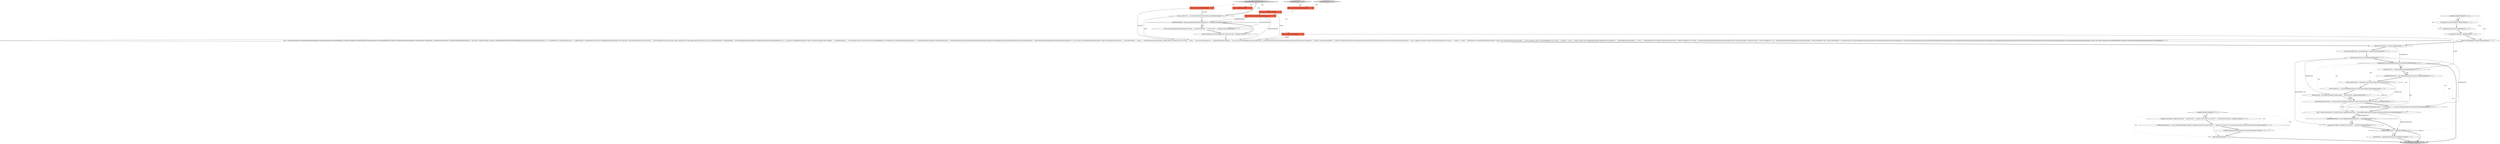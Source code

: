 digraph {
0 [style = filled, label = "final AssignVMCmd cmd@@@2@@@['1', '1', '0']", fillcolor = tomato, shape = box image = "AAA0AAABBB1BBB"];
30 [style = filled, label = "final Long vlanId@@@2@@@['0', '0', '1']", fillcolor = tomato, shape = box image = "AAA0AAABBB3BBB"];
17 [style = filled, label = "Account callerAccount = CallContext.current().getCallingAccount()@@@90@@@['0', '0', '1']", fillcolor = white, shape = ellipse image = "AAA0AAABBB3BBB"];
2 [style = filled, label = "moveVMToUser['0', '1', '0']", fillcolor = lightgray, shape = diamond image = "AAA0AAABBB2BBB"];
15 [style = filled, label = "throw e@@@108@@@['0', '0', '1']", fillcolor = white, shape = ellipse image = "AAA0AAABBB3BBB"];
33 [style = filled, label = "return true@@@111@@@['0', '0', '1']", fillcolor = lightgray, shape = ellipse image = "AAA0AAABBB3BBB"];
23 [style = filled, label = "boolean createNetwork = pair.first()@@@84@@@['0', '0', '1']", fillcolor = white, shape = ellipse image = "AAA0AAABBB3BBB"];
7 [style = filled, label = "ReservationContext context = new ReservationContextImpl(UUID.randomUUID().toString(),journal,callerUser,callerAccount)@@@93@@@['0', '0', '1']", fillcolor = white, shape = ellipse image = "AAA0AAABBB3BBB"];
16 [style = filled, label = "throw new InvalidParameterValueException(\"Network \" + guestNetworkFinal + \" is not of a type \" + TrafficType.Guest)@@@5@@@['0', '0', '1']", fillcolor = white, shape = ellipse image = "AAA0AAABBB3BBB"];
24 [style = filled, label = "UserVO callerUser = _userDao.findById(CallContext.current().getCallingUserId())@@@91@@@['0', '0', '1']", fillcolor = white, shape = ellipse image = "AAA0AAABBB3BBB"];
26 [style = filled, label = "associateIpAddressListToAccount['0', '0', '1']", fillcolor = lightgray, shape = diamond image = "AAA0AAABBB3BBB"];
20 [style = filled, label = "s_logger.warn(\"Failed to implement the network \" + guestNetwork)@@@98@@@['0', '0', '1']", fillcolor = white, shape = ellipse image = "AAA0AAABBB3BBB"];
27 [style = filled, label = "throw new IllegalStateException(e1)@@@82@@@['0', '0', '1']", fillcolor = white, shape = ellipse image = "AAA0AAABBB3BBB"];
3 [style = filled, label = "Ternary<Boolean,List<NetworkOfferingVO>,Network> pair = null@@@7@@@['0', '0', '1']", fillcolor = white, shape = ellipse image = "AAA0AAABBB3BBB"];
13 [style = filled, label = "Journal journal = new Journal.LogJournal(\"Implementing \" + guestNetwork,s_logger)@@@92@@@['0', '0', '1']", fillcolor = white, shape = ellipse image = "AAA0AAABBB3BBB"];
22 [style = filled, label = "DataCenter zone = _dcDao.findById(zoneId)@@@88@@@['0', '0', '1']", fillcolor = white, shape = ellipse image = "AAA0AAABBB3BBB"];
36 [style = filled, label = "guestNetworkFinal != null && guestNetworkFinal.getTrafficType() != TrafficType.Guest@@@4@@@['0', '0', '1']", fillcolor = white, shape = diamond image = "AAA0AAABBB3BBB"];
37 [style = filled, label = "s_logger.warn(\"Failed to implement network \" + guestNetwork + \" elements and resources as a part of\" + \" network provision due to \",ex)@@@105@@@['0', '0', '1']", fillcolor = white, shape = ellipse image = "AAA0AAABBB3BBB"];
34 [style = filled, label = "final Account owner = _accountMgr.getActiveAccountById(accountId)@@@3@@@['0', '0', '1']", fillcolor = white, shape = ellipse image = "AAA0AAABBB3BBB"];
32 [style = filled, label = "ExceptionUtil.rethrowRuntime(e1)@@@79@@@['0', '0', '1']", fillcolor = white, shape = ellipse image = "AAA0AAABBB3BBB"];
35 [style = filled, label = "CloudRuntimeException e = new CloudRuntimeException(\"Failed to implement network (with specified id)\" + \" elements and resources as a part of network provision for persistent network\")@@@106@@@['0', '0', '1']", fillcolor = white, shape = ellipse image = "AAA0AAABBB3BBB"];
19 [style = filled, label = "Exception e1@@@78@@@['0', '0', '1']", fillcolor = white, shape = diamond image = "AAA0AAABBB3BBB"];
40 [style = filled, label = "final Network guestNetworkFinal@@@2@@@['0', '0', '1']", fillcolor = tomato, shape = box image = "AAA0AAABBB3BBB"];
6 [style = filled, label = "s_logger.debug(\"Implementing network \" + guestNetwork + \" as a part of network provision for persistent network\")@@@94@@@['0', '0', '1']", fillcolor = white, shape = ellipse image = "AAA0AAABBB3BBB"];
25 [style = filled, label = "implementedNetwork == null || implementedNetwork.first() == null@@@97@@@['0', '0', '1']", fillcolor = white, shape = diamond image = "AAA0AAABBB3BBB"];
11 [style = filled, label = "Exception ex@@@104@@@['0', '0', '1']", fillcolor = white, shape = diamond image = "AAA0AAABBB3BBB"];
21 [style = filled, label = "createNetwork && requiredOfferings.get(0).isPersistent()@@@87@@@['0', '0', '1']", fillcolor = white, shape = diamond image = "AAA0AAABBB3BBB"];
1 [style = filled, label = "moveVMToUser['1', '0', '0']", fillcolor = lightgray, shape = diamond image = "AAA0AAABBB1BBB"];
39 [style = filled, label = "List<NetworkOfferingVO> requiredOfferings = pair.second()@@@85@@@['0', '0', '1']", fillcolor = white, shape = ellipse image = "AAA0AAABBB3BBB"];
14 [style = filled, label = "Pair<? extends NetworkGuru,? extends Network> implementedNetwork = _networkMgr.implementNetwork(guestNetwork.getId(),dest,context)@@@96@@@['0', '0', '1']", fillcolor = white, shape = ellipse image = "AAA0AAABBB3BBB"];
18 [style = filled, label = "guestNetwork = implementedNetwork.second()@@@101@@@['0', '0', '1']", fillcolor = white, shape = ellipse image = "AAA0AAABBB3BBB"];
9 [style = filled, label = "pair = Transaction.execute(new TransactionCallbackWithException<Ternary<Boolean,List<NetworkOfferingVO>,Network>,Exception>(){@Override public Ternary<Boolean,List<NetworkOfferingVO>,Network> doInTransaction(TransactionStatus status){boolean createNetwork = falseNetwork guestNetwork = guestNetworkFinalif (guestNetwork == null) {List<? extends Network> networks = getIsolatedNetworksWithSourceNATOwnedByAccountInZone(zoneId,owner)if (networks.size() == 0) {createNetwork = true}if (networks.size() == 1) {guestNetwork = networks.get(0)}{throw new InvalidParameterValueException(\"Error, more than 1 Guest Isolated Networks with SourceNAT \" + \"service enabled found for this account, cannot assosiate the IP range, please provide the network ID\")}}List<NetworkOfferingVO> requiredOfferings = _networkOfferingDao.listByAvailability(Availability.Required,false)if (requiredOfferings.size() < 1) {throw new CloudRuntimeException(\"Unable to find network offering with availability=\" + Availability.Required + \" to automatically create the network as part of createVlanIpRange\")}if (createNetwork) {if (requiredOfferings.get(0).getState() == NetworkOffering.State.Enabled) {long physicalNetworkId = _networkModel.findPhysicalNetworkId(zoneId,requiredOfferings.get(0).getTags(),requiredOfferings.get(0).getTrafficType())PhysicalNetwork physicalNetwork = _physicalNetworkDao.findById(physicalNetworkId)if (physicalNetwork == null) {throw new InvalidParameterValueException(\"Unable to find physical network with id: \" + physicalNetworkId + \" and tag: \" + requiredOfferings.get(0).getTags())}s_logger.debug(\"Creating network for account \" + owner + \" from the network offering id=\" + requiredOfferings.get(0).getId() + \" as a part of createVlanIpRange process\")guestNetwork = _networkMgr.createGuestNetwork(requiredOfferings.get(0).getId(),owner.getAccountName() + \"-network\",owner.getAccountName() + \"-network\",null,null,null,false,null,owner,null,physicalNetwork,zoneId,ACLType.Account,null,null,null,null,true,null,null,null)if (guestNetwork == null) {s_logger.warn(\"Failed to create default Virtual network for the account \" + accountId + \"in zone \" + zoneId)throw new CloudRuntimeException(\"Failed to create a Guest Isolated Networks with SourceNAT \" + \"service enabled as a part of createVlanIpRange, for the account \" + accountId + \"in zone \" + zoneId)}}{throw new CloudRuntimeException(\"Required network offering id=\" + requiredOfferings.get(0).getId() + \" is not in \" + NetworkOffering.State.Enabled)}}boolean allocateSourceNat = falseList<IPAddressVO> sourceNat = _ipAddressDao.listByAssociatedNetwork(guestNetwork.getId(),true)if (sourceNat.isEmpty()) {allocateSourceNat = true}List<IPAddressVO> ips = _ipAddressDao.listByVlanId(vlanId)boolean isSourceNatAllocated = falsefor (IPAddressVO addr : ips){if (addr.getState() != State.Allocated) {if (!isSourceNatAllocated && allocateSourceNat) {addr.setSourceNat(true)isSourceNatAllocated = true}{addr.setSourceNat(false)}addr.setAssociatedWithNetworkId(guestNetwork.getId())addr.setVpcId(guestNetwork.getVpcId())addr.setAllocatedTime(new Date())addr.setAllocatedInDomainId(owner.getDomainId())addr.setAllocatedToAccountId(owner.getId())addr.setSystem(false)addr.setState(IpAddress.State.Allocating)markPublicIpAsAllocated(addr)}}return new Ternary<Boolean,List<NetworkOfferingVO>,Network>(createNetwork,requiredOfferings,guestNetwork)}})@@@9@@@['0', '0', '1']", fillcolor = white, shape = ellipse image = "AAA0AAABBB3BBB"];
12 [style = filled, label = "ExceptionUtil.rethrow(e1,)@@@80@@@['0', '0', '1']", fillcolor = white, shape = ellipse image = "AAA0AAABBB3BBB"];
29 [style = filled, label = "implementedNetwork != null@@@100@@@['0', '0', '1']", fillcolor = white, shape = diamond image = "AAA0AAABBB3BBB"];
8 [style = filled, label = "DeployDestination dest = new DeployDestination(zone,null,null,null)@@@89@@@['0', '0', '1']", fillcolor = white, shape = ellipse image = "AAA0AAABBB3BBB"];
38 [style = filled, label = "final long zoneId@@@2@@@['0', '0', '1']", fillcolor = tomato, shape = box image = "AAA0AAABBB3BBB"];
31 [style = filled, label = "ExceptionUtil.rethrow(e1,)@@@81@@@['0', '0', '1']", fillcolor = white, shape = ellipse image = "AAA0AAABBB3BBB"];
10 [style = filled, label = "e.addProxyObject(guestNetwork.getUuid(),\"networkId\")@@@107@@@['0', '0', '1']", fillcolor = white, shape = ellipse image = "AAA0AAABBB3BBB"];
4 [style = filled, label = "long userId@@@2@@@['0', '0', '1']", fillcolor = tomato, shape = box image = "AAA0AAABBB3BBB"];
28 [style = filled, label = "final long accountId@@@2@@@['0', '0', '1']", fillcolor = tomato, shape = box image = "AAA0AAABBB3BBB"];
5 [style = filled, label = "Network guestNetwork = pair.third()@@@86@@@['0', '0', '1']", fillcolor = white, shape = ellipse image = "AAA0AAABBB3BBB"];
24->13 [style = bold, label=""];
21->22 [style = bold, label=""];
1->0 [style = dotted, label="true"];
15->33 [style = bold, label=""];
37->35 [style = bold, label=""];
39->5 [style = bold, label=""];
7->6 [style = bold, label=""];
21->22 [style = dotted, label="true"];
5->6 [style = solid, label="guestNetwork"];
19->32 [style = dotted, label="true"];
28->9 [style = solid, label="accountId"];
26->4 [style = dotted, label="true"];
3->9 [style = bold, label=""];
21->7 [style = dotted, label="true"];
38->22 [style = solid, label="zoneId"];
10->15 [style = bold, label=""];
21->14 [style = dotted, label="true"];
24->7 [style = solid, label="callerUser"];
29->33 [style = bold, label=""];
34->9 [style = solid, label="owner"];
36->16 [style = bold, label=""];
11->10 [style = dotted, label="true"];
36->3 [style = bold, label=""];
8->14 [style = solid, label="dest"];
25->20 [style = dotted, label="true"];
21->24 [style = dotted, label="true"];
19->32 [style = bold, label=""];
21->17 [style = dotted, label="true"];
12->31 [style = bold, label=""];
6->14 [style = bold, label=""];
26->40 [style = dotted, label="true"];
7->14 [style = solid, label="context"];
17->24 [style = bold, label=""];
20->29 [style = bold, label=""];
21->29 [style = dotted, label="true"];
14->25 [style = solid, label="implementedNetwork"];
11->37 [style = bold, label=""];
14->29 [style = solid, label="implementedNetwork"];
38->9 [style = solid, label="zoneId"];
21->25 [style = dotted, label="true"];
11->35 [style = dotted, label="true"];
22->8 [style = solid, label="zone"];
21->33 [style = bold, label=""];
35->15 [style = solid, label="e"];
34->36 [style = bold, label=""];
18->33 [style = bold, label=""];
26->30 [style = dotted, label="true"];
28->34 [style = solid, label="accountId"];
35->10 [style = bold, label=""];
5->21 [style = bold, label=""];
19->12 [style = dotted, label="true"];
16->3 [style = bold, label=""];
26->34 [style = bold, label=""];
11->15 [style = dotted, label="true"];
14->25 [style = bold, label=""];
21->8 [style = dotted, label="true"];
21->6 [style = dotted, label="true"];
29->18 [style = bold, label=""];
0->40 [style = dashed, label="0"];
23->21 [style = solid, label="createNetwork"];
13->7 [style = solid, label="journal"];
32->12 [style = bold, label=""];
25->29 [style = bold, label=""];
13->7 [style = bold, label=""];
22->8 [style = bold, label=""];
36->16 [style = dotted, label="true"];
26->28 [style = dotted, label="true"];
26->38 [style = dotted, label="true"];
17->7 [style = solid, label="callerAccount"];
5->20 [style = solid, label="guestNetwork"];
25->20 [style = bold, label=""];
40->36 [style = solid, label="guestNetworkFinal"];
27->23 [style = bold, label=""];
23->39 [style = bold, label=""];
8->17 [style = bold, label=""];
19->31 [style = dotted, label="true"];
40->16 [style = solid, label="guestNetworkFinal"];
11->37 [style = dotted, label="true"];
40->9 [style = solid, label="guestNetworkFinal"];
5->13 [style = solid, label="guestNetwork"];
29->18 [style = dotted, label="true"];
9->23 [style = bold, label=""];
2->0 [style = dotted, label="true"];
30->9 [style = solid, label="vlanId"];
19->27 [style = dotted, label="true"];
31->27 [style = bold, label=""];
21->13 [style = dotted, label="true"];
}
